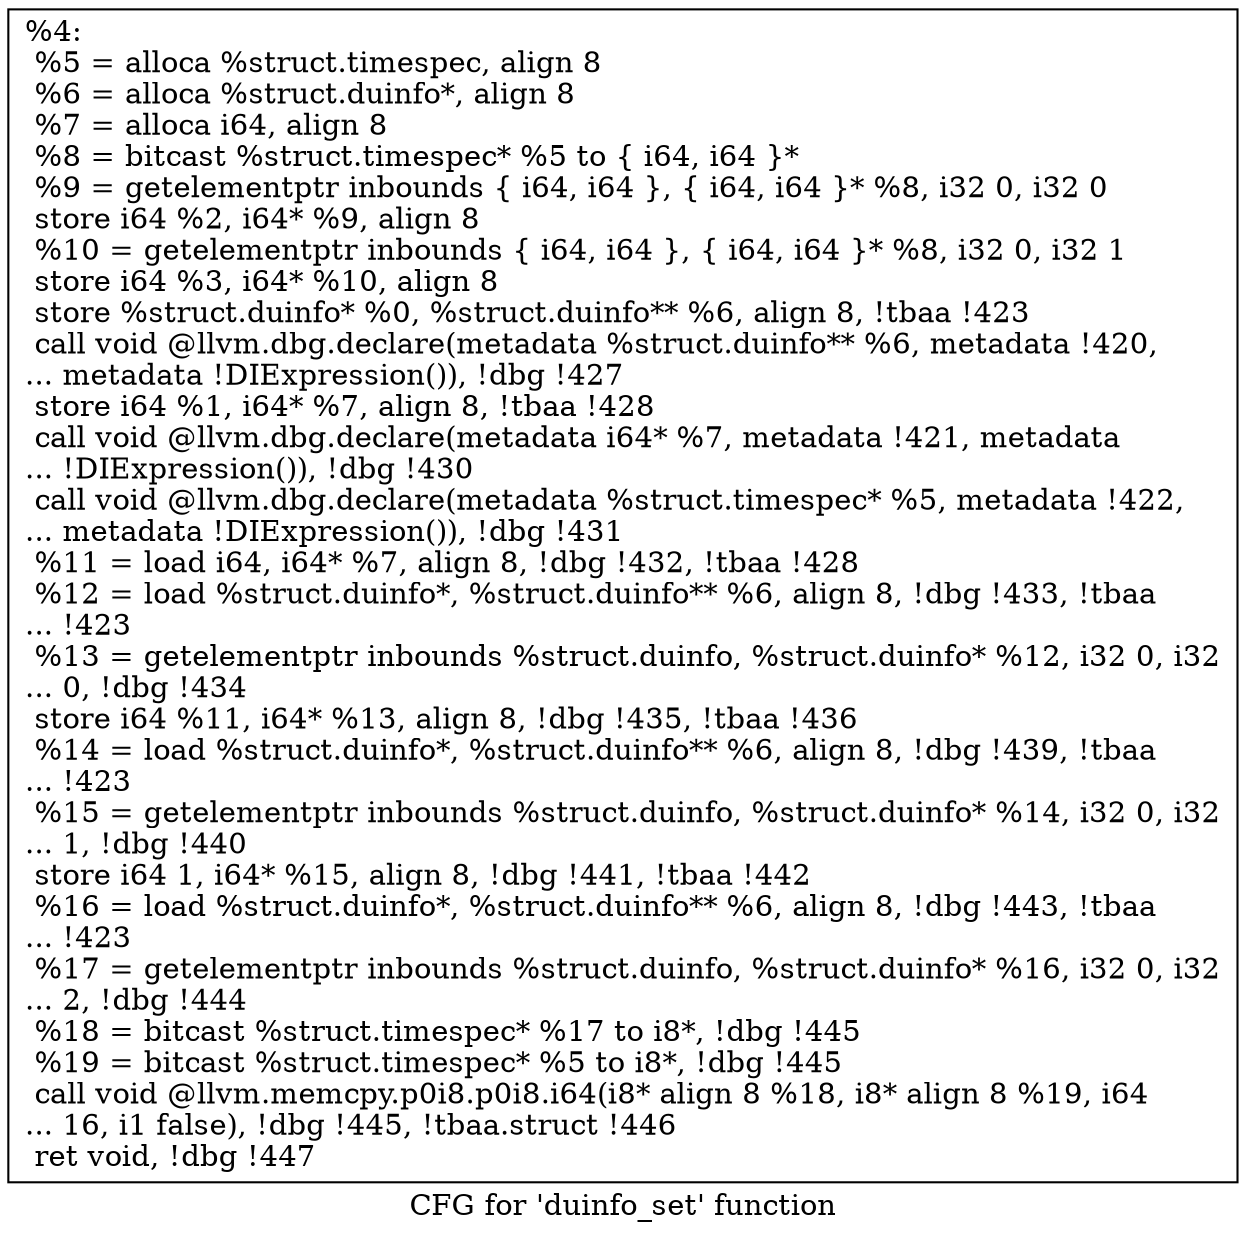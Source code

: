 digraph "CFG for 'duinfo_set' function" {
	label="CFG for 'duinfo_set' function";

	Node0x12b42a0 [shape=record,label="{%4:\l  %5 = alloca %struct.timespec, align 8\l  %6 = alloca %struct.duinfo*, align 8\l  %7 = alloca i64, align 8\l  %8 = bitcast %struct.timespec* %5 to \{ i64, i64 \}*\l  %9 = getelementptr inbounds \{ i64, i64 \}, \{ i64, i64 \}* %8, i32 0, i32 0\l  store i64 %2, i64* %9, align 8\l  %10 = getelementptr inbounds \{ i64, i64 \}, \{ i64, i64 \}* %8, i32 0, i32 1\l  store i64 %3, i64* %10, align 8\l  store %struct.duinfo* %0, %struct.duinfo** %6, align 8, !tbaa !423\l  call void @llvm.dbg.declare(metadata %struct.duinfo** %6, metadata !420,\l... metadata !DIExpression()), !dbg !427\l  store i64 %1, i64* %7, align 8, !tbaa !428\l  call void @llvm.dbg.declare(metadata i64* %7, metadata !421, metadata\l... !DIExpression()), !dbg !430\l  call void @llvm.dbg.declare(metadata %struct.timespec* %5, metadata !422,\l... metadata !DIExpression()), !dbg !431\l  %11 = load i64, i64* %7, align 8, !dbg !432, !tbaa !428\l  %12 = load %struct.duinfo*, %struct.duinfo** %6, align 8, !dbg !433, !tbaa\l... !423\l  %13 = getelementptr inbounds %struct.duinfo, %struct.duinfo* %12, i32 0, i32\l... 0, !dbg !434\l  store i64 %11, i64* %13, align 8, !dbg !435, !tbaa !436\l  %14 = load %struct.duinfo*, %struct.duinfo** %6, align 8, !dbg !439, !tbaa\l... !423\l  %15 = getelementptr inbounds %struct.duinfo, %struct.duinfo* %14, i32 0, i32\l... 1, !dbg !440\l  store i64 1, i64* %15, align 8, !dbg !441, !tbaa !442\l  %16 = load %struct.duinfo*, %struct.duinfo** %6, align 8, !dbg !443, !tbaa\l... !423\l  %17 = getelementptr inbounds %struct.duinfo, %struct.duinfo* %16, i32 0, i32\l... 2, !dbg !444\l  %18 = bitcast %struct.timespec* %17 to i8*, !dbg !445\l  %19 = bitcast %struct.timespec* %5 to i8*, !dbg !445\l  call void @llvm.memcpy.p0i8.p0i8.i64(i8* align 8 %18, i8* align 8 %19, i64\l... 16, i1 false), !dbg !445, !tbaa.struct !446\l  ret void, !dbg !447\l}"];
}
